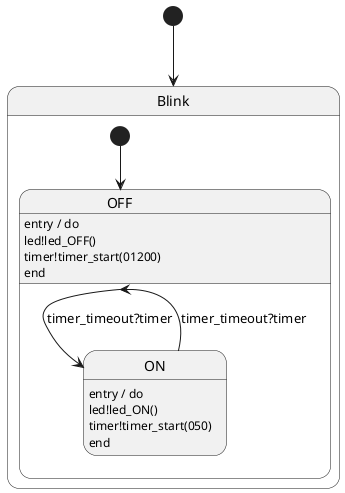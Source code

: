 @startuml
[*] --> Blink
state Blink{
state OFF{
	OFF : entry / do\nled!led_OFF()\ntimer!timer_start(01200)\nend
OFF --> ON : timer_timeout?timer
}
state ON{
	ON : entry / do\nled!led_ON()\ntimer!timer_start(050)\nend
ON --> OFF : timer_timeout?timer
}
[*] --> OFF
}
@enduml
